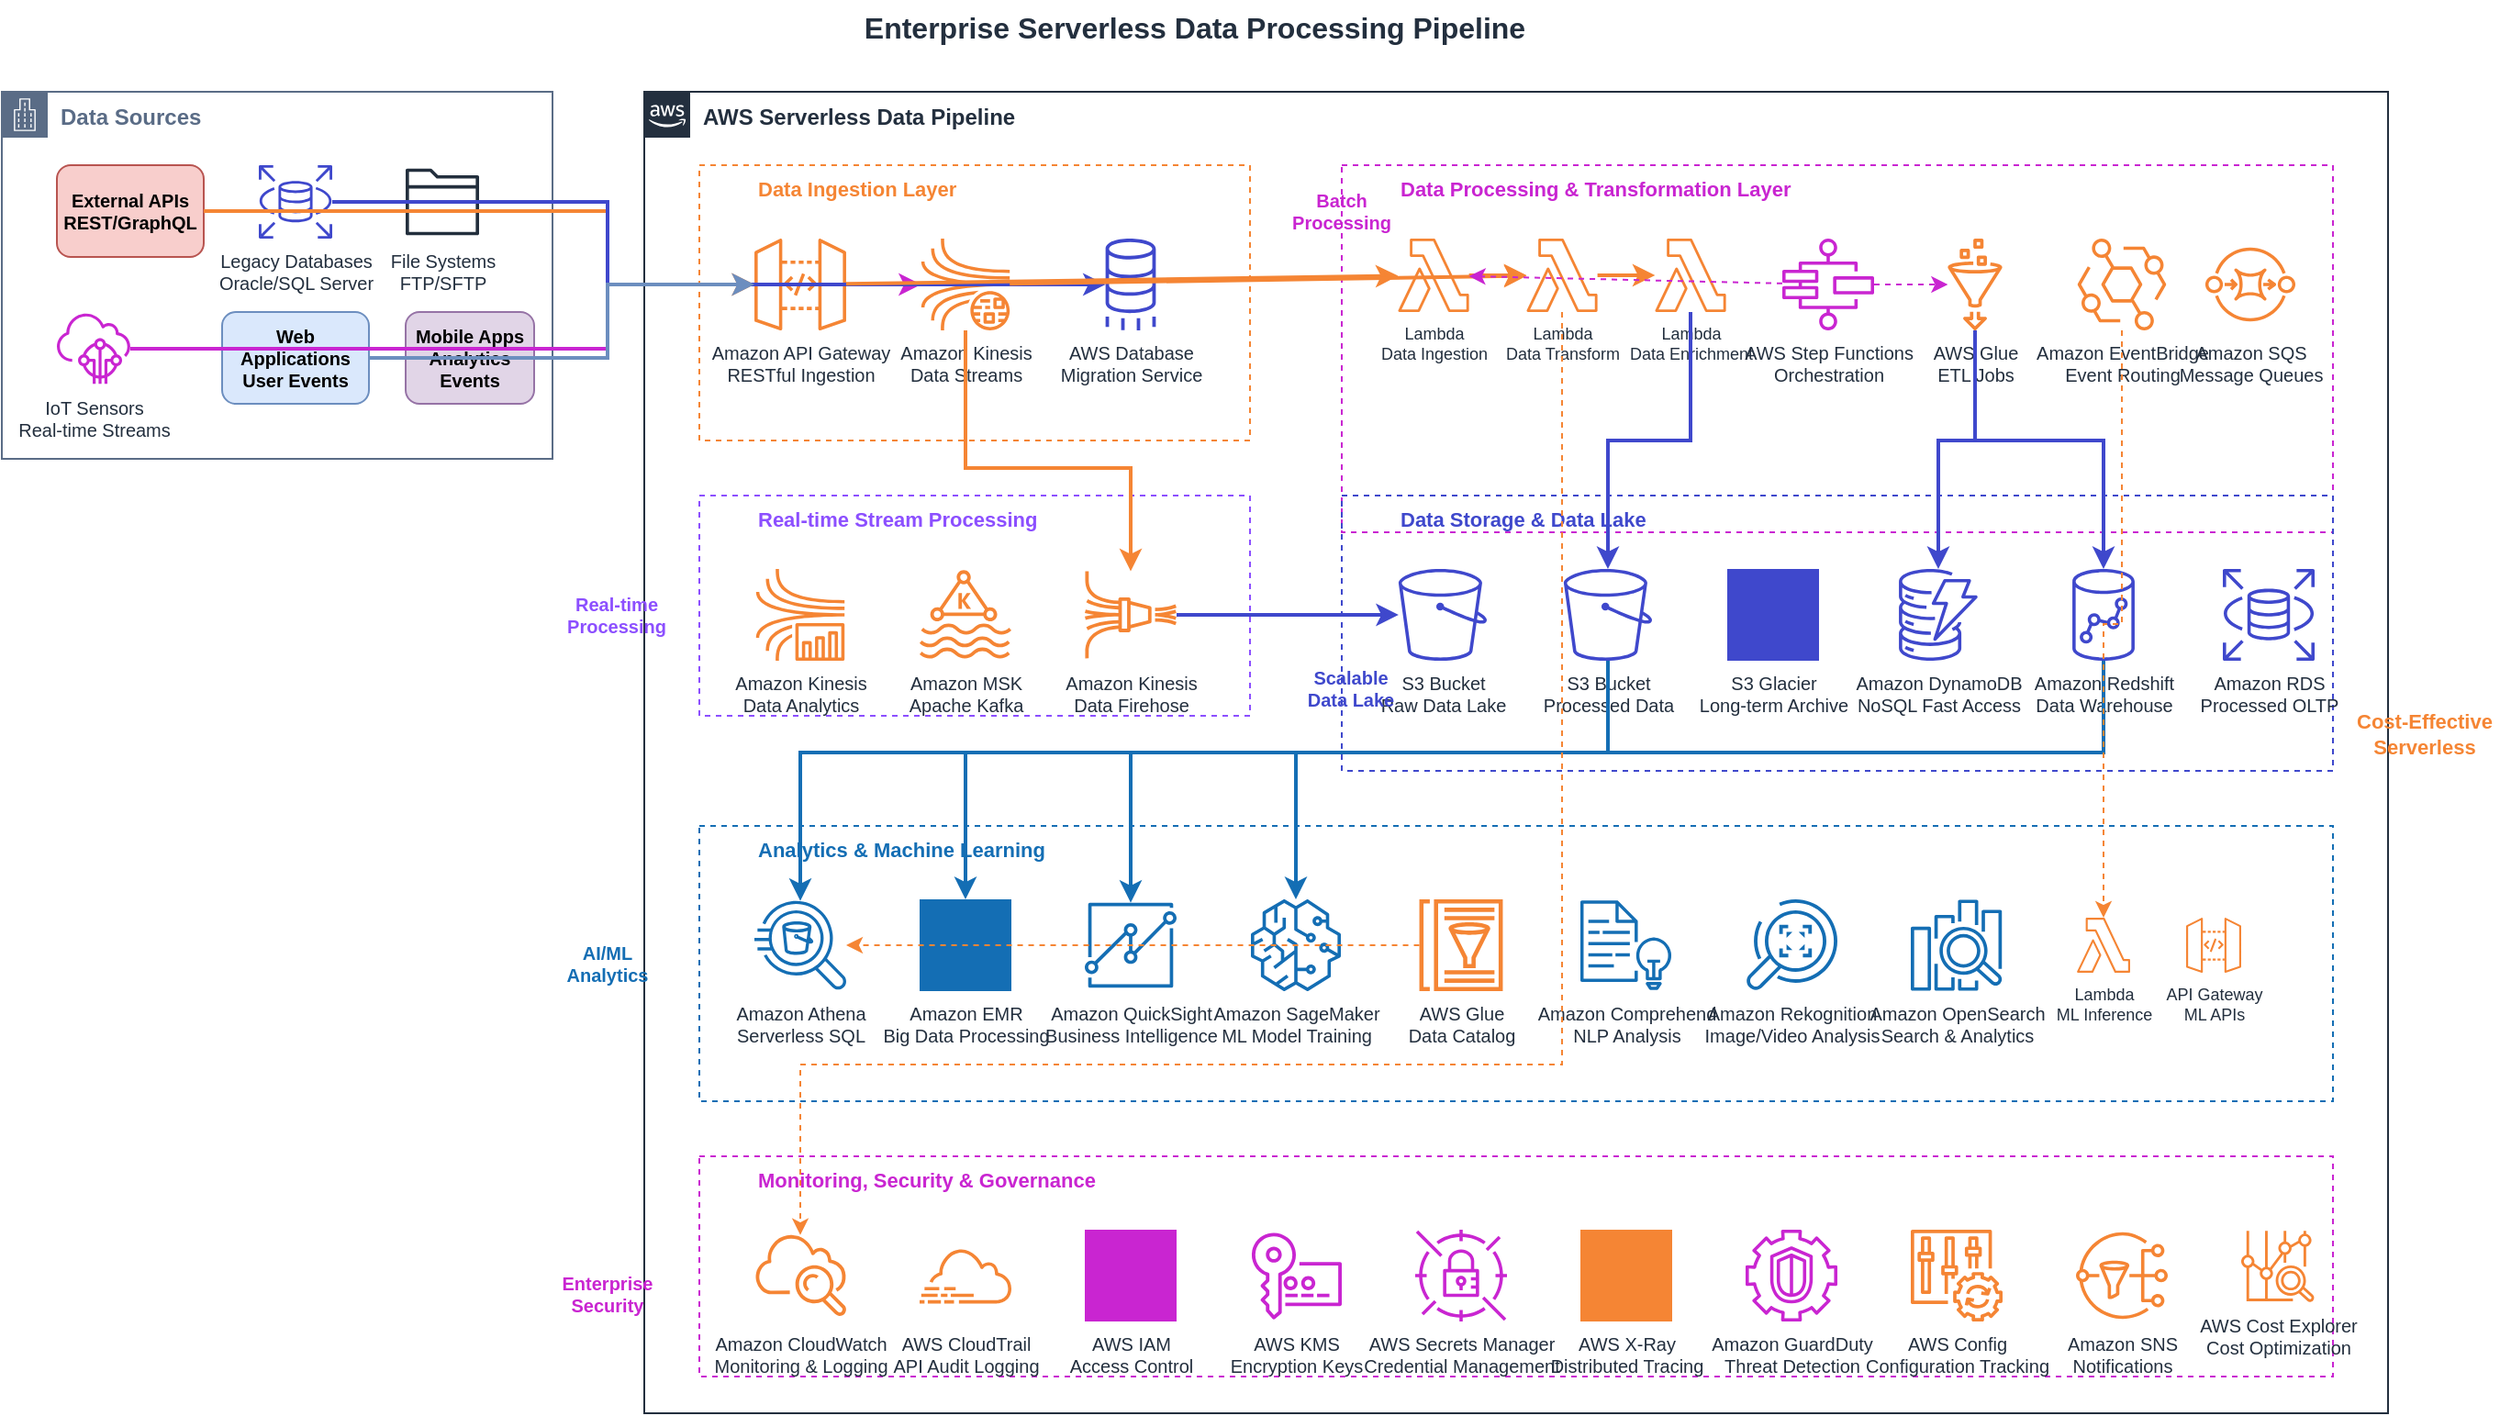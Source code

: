 <mxfile version="24.7.17">
  <diagram name="Serverless Data Pipeline Architecture" id="serverless-pipeline-arch">
    <mxGraphModel dx="1422" dy="794" grid="1" gridSize="10" guides="1" tooltips="1" connect="1" arrows="1" fold="1" page="1" pageScale="1" pageWidth="1400" pageHeight="850" math="0" shadow="0">
      <root>
        <mxCell id="0" />
        <mxCell id="1" parent="0" />
        
        <!-- Title -->
        <mxCell id="title" value="Enterprise Serverless Data Processing Pipeline" style="text;html=1;strokeColor=none;fillColor=none;align=center;verticalAlign=middle;whiteSpace=wrap;rounded=0;fontSize=16;fontStyle=1;fontColor=#232F3E;" vertex="1" parent="1">
          <mxGeometry x="400" y="20" width="600" height="30" as="geometry" />
        </mxCell>
        
        <!-- Data Sources Layer -->
        <mxCell id="data-sources" value="Data Sources" style="sketch=0;outlineConnect=0;gradientColor=none;html=1;whiteSpace=wrap;fontSize=12;fontStyle=1;shape=mxgraph.aws4.group;grIcon=mxgraph.aws4.group_corporate_data_center;strokeColor=#5A6C86;fillColor=none;verticalAlign=top;align=left;spacingLeft=30;fontColor=#5A6C86;dashed=0;" vertex="1" parent="1">
          <mxGeometry x="50" y="70" width="300" height="200" as="geometry" />
        </mxCell>
        
        <!-- External APIs -->
        <mxCell id="external-api" value="External APIs&#xa;REST/GraphQL" style="rounded=1;whiteSpace=wrap;html=1;fillColor=#f8cecc;strokeColor=#b85450;fontSize=10;fontStyle=1;" vertex="1" parent="1">
          <mxGeometry x="80" y="110" width="80" height="50" as="geometry" />
        </mxCell>
        
        <!-- Database Sources -->
        <mxCell id="database-source" value="Legacy Databases&#xa;Oracle/SQL Server" style="sketch=0;outlineConnect=0;fontColor=#232F3E;gradientColor=none;fillColor=#3F48CC;strokeColor=none;dashed=0;verticalLabelPosition=bottom;verticalAlign=top;align=center;html=1;fontSize=10;fontStyle=0;aspect=fixed;pointerEvents=1;shape=mxgraph.aws4.rds;" vertex="1" parent="1">
          <mxGeometry x="190" y="110" width="40" height="40" as="geometry" />
        </mxCell>
        
        <!-- File Sources -->
        <mxCell id="file-source" value="File Systems&#xa;FTP/SFTP" style="sketch=0;outlineConnect=0;fontColor=#232F3E;gradientColor=none;fillColor=#232F3D;strokeColor=none;dashed=0;verticalLabelPosition=bottom;verticalAlign=top;align=center;html=1;fontSize=10;fontStyle=0;aspect=fixed;pointerEvents=1;shape=mxgraph.aws4.folder;" vertex="1" parent="1">
          <mxGeometry x="270" y="110" width="40" height="40" as="geometry" />
        </mxCell>
        
        <!-- IoT Sensors -->
        <mxCell id="iot-sensors" value="IoT Sensors&#xa;Real-time Streams" style="sketch=0;outlineConnect=0;fontColor=#232F3E;gradientColor=none;fillColor=#C925D1;strokeColor=none;dashed=0;verticalLabelPosition=bottom;verticalAlign=top;align=center;html=1;fontSize=10;fontStyle=0;aspect=fixed;pointerEvents=1;shape=mxgraph.aws4.iot_core;" vertex="1" parent="1">
          <mxGeometry x="80" y="190" width="40" height="40" as="geometry" />
        </mxCell>
        
        <!-- Web Apps -->
        <mxCell id="web-apps" value="Web Applications&#xa;User Events" style="rounded=1;whiteSpace=wrap;html=1;fillColor=#dae8fc;strokeColor=#6c8ebf;fontSize=10;fontStyle=1;" vertex="1" parent="1">
          <mxGeometry x="170" y="190" width="80" height="50" as="geometry" />
        </mxCell>
        
        <!-- Mobile Apps -->
        <mxCell id="mobile-apps" value="Mobile Apps&#xa;Analytics Events" style="rounded=1;whiteSpace=wrap;html=1;fillColor=#e1d5e7;strokeColor=#9673a6;fontSize=10;fontStyle=1;" vertex="1" parent="1">
          <mxGeometry x="270" y="190" width="70" height="50" as="geometry" />
        </mxCell>
        
        <!-- AWS Cloud Infrastructure -->
        <mxCell id="aws-cloud" value="AWS Serverless Data Pipeline" style="sketch=0;outlineConnect=0;gradientColor=none;html=1;whiteSpace=wrap;fontSize=12;fontStyle=1;shape=mxgraph.aws4.group;grIcon=mxgraph.aws4.group_aws_cloud_alt;strokeColor=#232F3E;fillColor=none;verticalAlign=top;align=left;spacingLeft=30;fontColor=#232F3E;dashed=0;" vertex="1" parent="1">
          <mxGeometry x="400" y="70" width="950" height="720" as="geometry" />
        </mxCell>
        
        <!-- Ingestion Layer -->
        <mxCell id="ingestion-layer" value="Data Ingestion Layer" style="sketch=0;outlineConnect=0;gradientColor=none;html=1;whiteSpace=wrap;fontSize=11;fontStyle=1;shape=mxgraph.aws4.group;grIcon=mxgraph.aws4.group_auto_scaling;strokeColor=#F58534;fillColor=none;verticalAlign=top;align=left;spacingLeft=30;fontColor=#F58534;dashed=1;" vertex="1" parent="1">
          <mxGeometry x="430" y="110" width="300" height="150" as="geometry" />
        </mxCell>
        
        <!-- API Gateway -->
        <mxCell id="api-gateway" value="Amazon API Gateway&#xa;RESTful Ingestion" style="sketch=0;outlineConnect=0;fontColor=#232F3E;gradientColor=none;fillColor=#F58534;strokeColor=none;dashed=0;verticalLabelPosition=bottom;verticalAlign=top;align=center;html=1;fontSize=10;fontStyle=0;aspect=fixed;pointerEvents=1;shape=mxgraph.aws4.api_gateway;" vertex="1" parent="1">
          <mxGeometry x="460" y="150" width="50" height="50" as="geometry" />
        </mxCell>
        
        <!-- Kinesis Data Streams -->
        <mxCell id="kinesis-streams" value="Amazon Kinesis&#xa;Data Streams" style="sketch=0;outlineConnect=0;fontColor=#232F3E;gradientColor=none;fillColor=#F58534;strokeColor=none;dashed=0;verticalLabelPosition=bottom;verticalAlign=top;align=center;html=1;fontSize=10;fontStyle=0;aspect=fixed;pointerEvents=1;shape=mxgraph.aws4.kinesis_data_streams;" vertex="1" parent="1">
          <mxGeometry x="550" y="150" width="50" height="50" as="geometry" />
        </mxCell>
        
        <!-- DMS -->
        <mxCell id="dms" value="AWS Database&#xa;Migration Service" style="sketch=0;outlineConnect=0;fontColor=#232F3E;gradientColor=none;fillColor=#3F48CC;strokeColor=none;dashed=0;verticalLabelPosition=bottom;verticalAlign=top;align=center;html=1;fontSize=10;fontStyle=0;aspect=fixed;pointerEvents=1;shape=mxgraph.aws4.database_migration_service;" vertex="1" parent="1">
          <mxGeometry x="640" y="150" width="50" height="50" as="geometry" />
        </mxCell>
        
        <!-- Processing Layer -->
        <mxCell id="processing-layer" value="Data Processing &amp; Transformation Layer" style="sketch=0;outlineConnect=0;gradientColor=none;html=1;whiteSpace=wrap;fontSize=11;fontStyle=1;shape=mxgraph.aws4.group;grIcon=mxgraph.aws4.group_auto_scaling;strokeColor=#C925D1;fillColor=none;verticalAlign=top;align=left;spacingLeft=30;fontColor=#C925D1;dashed=1;" vertex="1" parent="1">
          <mxGeometry x="780" y="110" width="540" height="200" as="geometry" />
        </mxCell>
        
        <!-- Lambda Functions -->
        <mxCell id="lambda-ingestion" value="Lambda&#xa;Data Ingestion" style="sketch=0;outlineConnect=0;fontColor=#232F3E;gradientColor=none;fillColor=#F58534;strokeColor=none;dashed=0;verticalLabelPosition=bottom;verticalAlign=top;align=center;html=1;fontSize=9;fontStyle=0;aspect=fixed;pointerEvents=1;shape=mxgraph.aws4.lambda;" vertex="1" parent="1">
          <mxGeometry x="810" y="150" width="40" height="40" as="geometry" />
        </mxCell>
        
        <mxCell id="lambda-transform" value="Lambda&#xa;Data Transform" style="sketch=0;outlineConnect=0;fontColor=#232F3E;gradientColor=none;fillColor=#F58534;strokeColor=none;dashed=0;verticalLabelPosition=bottom;verticalAlign=top;align=center;html=1;fontSize=9;fontStyle=0;aspect=fixed;pointerEvents=1;shape=mxgraph.aws4.lambda;" vertex="1" parent="1">
          <mxGeometry x="880" y="150" width="40" height="40" as="geometry" />
        </mxCell>
        
        <mxCell id="lambda-enrichment" value="Lambda&#xa;Data Enrichment" style="sketch=0;outlineConnect=0;fontColor=#232F3E;gradientColor=none;fillColor=#F58534;strokeColor=none;dashed=0;verticalLabelPosition=bottom;verticalAlign=top;align=center;html=1;fontSize=9;fontStyle=0;aspect=fixed;pointerEvents=1;shape=mxgraph.aws4.lambda;" vertex="1" parent="1">
          <mxGeometry x="950" y="150" width="40" height="40" as="geometry" />
        </mxCell>
        
        <!-- Step Functions -->
        <mxCell id="step-functions" value="AWS Step Functions&#xa;Orchestration" style="sketch=0;outlineConnect=0;fontColor=#232F3E;gradientColor=none;fillColor=#C925D1;strokeColor=none;dashed=0;verticalLabelPosition=bottom;verticalAlign=top;align=center;html=1;fontSize=10;fontStyle=0;aspect=fixed;pointerEvents=1;shape=mxgraph.aws4.step_functions;" vertex="1" parent="1">
          <mxGeometry x="1020" y="150" width="50" height="50" as="geometry" />
        </mxCell>
        
        <!-- Glue -->
        <mxCell id="glue-etl" value="AWS Glue&#xa;ETL Jobs" style="sketch=0;outlineConnect=0;fontColor=#232F3E;gradientColor=none;fillColor=#F58534;strokeColor=none;dashed=0;verticalLabelPosition=bottom;verticalAlign=top;align=center;html=1;fontSize=10;fontStyle=0;aspect=fixed;pointerEvents=1;shape=mxgraph.aws4.glue;" vertex="1" parent="1">
          <mxGeometry x="1100" y="150" width="50" height="50" as="geometry" />
        </mxCell>
        
        <!-- EventBridge -->
        <mxCell id="eventbridge" value="Amazon EventBridge&#xa;Event Routing" style="sketch=0;outlineConnect=0;fontColor=#232F3E;gradientColor=none;fillColor=#F58534;strokeColor=none;dashed=0;verticalLabelPosition=bottom;verticalAlign=top;align=center;html=1;fontSize=10;fontStyle=0;aspect=fixed;pointerEvents=1;shape=mxgraph.aws4.eventbridge;" vertex="1" parent="1">
          <mxGeometry x="1180" y="150" width="50" height="50" as="geometry" />
        </mxCell>
        
        <!-- SQS -->
        <mxCell id="sqs-queue" value="Amazon SQS&#xa;Message Queues" style="sketch=0;outlineConnect=0;fontColor=#232F3E;gradientColor=none;fillColor=#F58534;strokeColor=none;dashed=0;verticalLabelPosition=bottom;verticalAlign=top;align=center;html=1;fontSize=10;fontStyle=0;aspect=fixed;pointerEvents=1;shape=mxgraph.aws4.sqs;" vertex="1" parent="1">
          <mxGeometry x="1250" y="150" width="50" height="50" as="geometry" />
        </mxCell>
        
        <!-- Real-time Processing -->
        <mxCell id="realtime-processing" value="Real-time Stream Processing" style="sketch=0;outlineConnect=0;gradientColor=none;html=1;whiteSpace=wrap;fontSize=11;fontStyle=1;shape=mxgraph.aws4.group;grIcon=mxgraph.aws4.group_auto_scaling;strokeColor=#8C4FFF;fillColor=none;verticalAlign=top;align=left;spacingLeft=30;fontColor=#8C4FFF;dashed=1;" vertex="1" parent="1">
          <mxGeometry x="430" y="290" width="300" height="120" as="geometry" />
        </mxCell>
        
        <!-- Kinesis Analytics -->
        <mxCell id="kinesis-analytics" value="Amazon Kinesis&#xa;Data Analytics" style="sketch=0;outlineConnect=0;fontColor=#232F3E;gradientColor=none;fillColor=#F58534;strokeColor=none;dashed=0;verticalLabelPosition=bottom;verticalAlign=top;align=center;html=1;fontSize=10;fontStyle=0;aspect=fixed;pointerEvents=1;shape=mxgraph.aws4.kinesis_data_analytics;" vertex="1" parent="1">
          <mxGeometry x="460" y="330" width="50" height="50" as="geometry" />
        </mxCell>
        
        <!-- MSK -->
        <mxCell id="msk" value="Amazon MSK&#xa;Apache Kafka" style="sketch=0;outlineConnect=0;fontColor=#232F3E;gradientColor=none;fillColor=#F58534;strokeColor=none;dashed=0;verticalLabelPosition=bottom;verticalAlign=top;align=center;html=1;fontSize=10;fontStyle=0;aspect=fixed;pointerEvents=1;shape=mxgraph.aws4.managed_streaming_for_kafka;" vertex="1" parent="1">
          <mxGeometry x="550" y="330" width="50" height="50" as="geometry" />
        </mxCell>
        
        <!-- Kinesis Firehose -->
        <mxCell id="kinesis-firehose" value="Amazon Kinesis&#xa;Data Firehose" style="sketch=0;outlineConnect=0;fontColor=#232F3E;gradientColor=none;fillColor=#F58534;strokeColor=none;dashed=0;verticalLabelPosition=bottom;verticalAlign=top;align=center;html=1;fontSize=10;fontStyle=0;aspect=fixed;pointerEvents=1;shape=mxgraph.aws4.kinesis_data_firehose;" vertex="1" parent="1">
          <mxGeometry x="640" y="330" width="50" height="50" as="geometry" />
        </mxCell>
        
        <!-- Storage Layer -->
        <mxCell id="storage-layer" value="Data Storage &amp; Data Lake" style="sketch=0;outlineConnect=0;gradientColor=none;html=1;whiteSpace=wrap;fontSize=11;fontStyle=1;shape=mxgraph.aws4.group;grIcon=mxgraph.aws4.group_auto_scaling;strokeColor=#3F48CC;fillColor=none;verticalAlign=top;align=left;spacingLeft=30;fontColor=#3F48CC;dashed=1;" vertex="1" parent="1">
          <mxGeometry x="780" y="290" width="540" height="150" as="geometry" />
        </mxCell>
        
        <!-- S3 Raw -->
        <mxCell id="s3-raw" value="S3 Bucket&#xa;Raw Data Lake" style="sketch=0;outlineConnect=0;fontColor=#232F3E;gradientColor=none;fillColor=#3F48CC;strokeColor=none;dashed=0;verticalLabelPosition=bottom;verticalAlign=top;align=center;html=1;fontSize=10;fontStyle=0;aspect=fixed;pointerEvents=1;shape=mxgraph.aws4.s3;" vertex="1" parent="1">
          <mxGeometry x="810" y="330" width="50" height="50" as="geometry" />
        </mxCell>
        
        <!-- S3 Processed -->
        <mxCell id="s3-processed" value="S3 Bucket&#xa;Processed Data" style="sketch=0;outlineConnect=0;fontColor=#232F3E;gradientColor=none;fillColor=#3F48CC;strokeColor=none;dashed=0;verticalLabelPosition=bottom;verticalAlign=top;align=center;html=1;fontSize=10;fontStyle=0;aspect=fixed;pointerEvents=1;shape=mxgraph.aws4.s3;" vertex="1" parent="1">
          <mxGeometry x="900" y="330" width="50" height="50" as="geometry" />
        </mxCell>
        
        <!-- S3 Archive -->
        <mxCell id="s3-archive" value="S3 Glacier&#xa;Long-term Archive" style="sketch=0;outlineConnect=0;fontColor=#232F3E;gradientColor=none;fillColor=#3F48CC;strokeColor=none;dashed=0;verticalLabelPosition=bottom;verticalAlign=top;align=center;html=1;fontSize=10;fontStyle=0;aspect=fixed;pointerEvents=1;shape=mxgraph.aws4.s3_glacier;" vertex="1" parent="1">
          <mxGeometry x="990" y="330" width="50" height="50" as="geometry" />
        </mxCell>
        
        <!-- DynamoDB -->
        <mxCell id="dynamodb" value="Amazon DynamoDB&#xa;NoSQL Fast Access" style="sketch=0;outlineConnect=0;fontColor=#232F3E;gradientColor=none;fillColor=#3F48CC;strokeColor=none;dashed=0;verticalLabelPosition=bottom;verticalAlign=top;align=center;html=1;fontSize=10;fontStyle=0;aspect=fixed;pointerEvents=1;shape=mxgraph.aws4.dynamodb;" vertex="1" parent="1">
          <mxGeometry x="1080" y="330" width="50" height="50" as="geometry" />
        </mxCell>
        
        <!-- Redshift -->
        <mxCell id="redshift" value="Amazon Redshift&#xa;Data Warehouse" style="sketch=0;outlineConnect=0;fontColor=#232F3E;gradientColor=none;fillColor=#3F48CC;strokeColor=none;dashed=0;verticalLabelPosition=bottom;verticalAlign=top;align=center;html=1;fontSize=10;fontStyle=0;aspect=fixed;pointerEvents=1;shape=mxgraph.aws4.redshift;" vertex="1" parent="1">
          <mxGeometry x="1170" y="330" width="50" height="50" as="geometry" />
        </mxCell>
        
        <!-- RDS -->
        <mxCell id="rds-processed" value="Amazon RDS&#xa;Processed OLTP" style="sketch=0;outlineConnect=0;fontColor=#232F3E;gradientColor=none;fillColor=#3F48CC;strokeColor=none;dashed=0;verticalLabelPosition=bottom;verticalAlign=top;align=center;html=1;fontSize=10;fontStyle=0;aspect=fixed;pointerEvents=1;shape=mxgraph.aws4.rds;" vertex="1" parent="1">
          <mxGeometry x="1260" y="330" width="50" height="50" as="geometry" />
        </mxCell>
        
        <!-- Analytics &amp; ML Layer -->
        <mxCell id="analytics-layer" value="Analytics &amp; Machine Learning" style="sketch=0;outlineConnect=0;gradientColor=none;html=1;whiteSpace=wrap;fontSize=11;fontStyle=1;shape=mxgraph.aws4.group;grIcon=mxgraph.aws4.group_auto_scaling;strokeColor=#146EB4;fillColor=none;verticalAlign=top;align=left;spacingLeft=30;fontColor=#146EB4;dashed=1;" vertex="1" parent="1">
          <mxGeometry x="430" y="470" width="890" height="150" as="geometry" />
        </mxCell>
        
        <!-- Athena -->
        <mxCell id="athena" value="Amazon Athena&#xa;Serverless SQL" style="sketch=0;outlineConnect=0;fontColor=#232F3E;gradientColor=none;fillColor=#146EB4;strokeColor=none;dashed=0;verticalLabelPosition=bottom;verticalAlign=top;align=center;html=1;fontSize=10;fontStyle=0;aspect=fixed;pointerEvents=1;shape=mxgraph.aws4.athena;" vertex="1" parent="1">
          <mxGeometry x="460" y="510" width="50" height="50" as="geometry" />
        </mxCell>
        
        <!-- EMR -->
        <mxCell id="emr" value="Amazon EMR&#xa;Big Data Processing" style="sketch=0;outlineConnect=0;fontColor=#232F3E;gradientColor=none;fillColor=#146EB4;strokeColor=none;dashed=0;verticalLabelPosition=bottom;verticalAlign=top;align=center;html=1;fontSize=10;fontStyle=0;aspect=fixed;pointerEvents=1;shape=mxgraph.aws4.emr_cluster;" vertex="1" parent="1">
          <mxGeometry x="550" y="510" width="50" height="50" as="geometry" />
        </mxCell>
        
        <!-- QuickSight -->
        <mxCell id="quicksight" value="Amazon QuickSight&#xa;Business Intelligence" style="sketch=0;outlineConnect=0;fontColor=#232F3E;gradientColor=none;fillColor=#146EB4;strokeColor=none;dashed=0;verticalLabelPosition=bottom;verticalAlign=top;align=center;html=1;fontSize=10;fontStyle=0;aspect=fixed;pointerEvents=1;shape=mxgraph.aws4.quicksight;" vertex="1" parent="1">
          <mxGeometry x="640" y="510" width="50" height="50" as="geometry" />
        </mxCell>
        
        <!-- SageMaker -->
        <mxCell id="sagemaker" value="Amazon SageMaker&#xa;ML Model Training" style="sketch=0;outlineConnect=0;fontColor=#232F3E;gradientColor=none;fillColor=#146EB4;strokeColor=none;dashed=0;verticalLabelPosition=bottom;verticalAlign=top;align=center;html=1;fontSize=10;fontStyle=0;aspect=fixed;pointerEvents=1;shape=mxgraph.aws4.sagemaker;" vertex="1" parent="1">
          <mxGeometry x="730" y="510" width="50" height="50" as="geometry" />
        </mxCell>
        
        <!-- Glue Data Catalog -->
        <mxCell id="glue-catalog" value="AWS Glue&#xa;Data Catalog" style="sketch=0;outlineConnect=0;fontColor=#232F3E;gradientColor=none;fillColor=#F58534;strokeColor=none;dashed=0;verticalLabelPosition=bottom;verticalAlign=top;align=center;html=1;fontSize=10;fontStyle=0;aspect=fixed;pointerEvents=1;shape=mxgraph.aws4.glue_data_catalog;" vertex="1" parent="1">
          <mxGeometry x="820" y="510" width="50" height="50" as="geometry" />
        </mxCell>
        
        <!-- Comprehend -->
        <mxCell id="comprehend" value="Amazon Comprehend&#xa;NLP Analysis" style="sketch=0;outlineConnect=0;fontColor=#232F3E;gradientColor=none;fillColor=#146EB4;strokeColor=none;dashed=0;verticalLabelPosition=bottom;verticalAlign=top;align=center;html=1;fontSize=10;fontStyle=0;aspect=fixed;pointerEvents=1;shape=mxgraph.aws4.comprehend;" vertex="1" parent="1">
          <mxGeometry x="910" y="510" width="50" height="50" as="geometry" />
        </mxCell>
        
        <!-- Rekognition -->
        <mxCell id="rekognition" value="Amazon Rekognition&#xa;Image/Video Analysis" style="sketch=0;outlineConnect=0;fontColor=#232F3E;gradientColor=none;fillColor=#146EB4;strokeColor=none;dashed=0;verticalLabelPosition=bottom;verticalAlign=top;align=center;html=1;fontSize=10;fontStyle=0;aspect=fixed;pointerEvents=1;shape=mxgraph.aws4.rekognition;" vertex="1" parent="1">
          <mxGeometry x="1000" y="510" width="50" height="50" as="geometry" />
        </mxCell>
        
        <!-- Elasticsearch -->
        <mxCell id="elasticsearch" value="Amazon OpenSearch&#xa;Search &amp; Analytics" style="sketch=0;outlineConnect=0;fontColor=#232F3E;gradientColor=none;fillColor=#146EB4;strokeColor=none;dashed=0;verticalLabelPosition=bottom;verticalAlign=top;align=center;html=1;fontSize=10;fontStyle=0;aspect=fixed;pointerEvents=1;shape=mxgraph.aws4.elasticsearch_service;" vertex="1" parent="1">
          <mxGeometry x="1090" y="510" width="50" height="50" as="geometry" />
        </mxCell>
        
        <!-- Lambda ML -->
        <mxCell id="lambda-ml" value="Lambda&#xa;ML Inference" style="sketch=0;outlineConnect=0;fontColor=#232F3E;gradientColor=none;fillColor=#F58534;strokeColor=none;dashed=0;verticalLabelPosition=bottom;verticalAlign=top;align=center;html=1;fontSize=9;fontStyle=0;aspect=fixed;pointerEvents=1;shape=mxgraph.aws4.lambda;" vertex="1" parent="1">
          <mxGeometry x="1180" y="520" width="30" height="30" as="geometry" />
        </mxCell>
        
        <!-- API for ML -->
        <mxCell id="api-ml" value="API Gateway&#xa;ML APIs" style="sketch=0;outlineConnect=0;fontColor=#232F3E;gradientColor=none;fillColor=#F58534;strokeColor=none;dashed=0;verticalLabelPosition=bottom;verticalAlign=top;align=center;html=1;fontSize=9;fontStyle=0;aspect=fixed;pointerEvents=1;shape=mxgraph.aws4.api_gateway;" vertex="1" parent="1">
          <mxGeometry x="1240" y="520" width="30" height="30" as="geometry" />
        </mxCell>
        
        <!-- Monitoring &amp; Security -->
        <mxCell id="monitoring-security" value="Monitoring, Security &amp; Governance" style="sketch=0;outlineConnect=0;gradientColor=none;html=1;whiteSpace=wrap;fontSize=11;fontStyle=1;shape=mxgraph.aws4.group;grIcon=mxgraph.aws4.group_auto_scaling;strokeColor=#C925D1;fillColor=none;verticalAlign=top;align=left;spacingLeft=30;fontColor=#C925D1;dashed=1;" vertex="1" parent="1">
          <mxGeometry x="430" y="650" width="890" height="120" as="geometry" />
        </mxCell>
        
        <!-- CloudWatch -->
        <mxCell id="cloudwatch" value="Amazon CloudWatch&#xa;Monitoring &amp; Logging" style="sketch=0;outlineConnect=0;fontColor=#232F3E;gradientColor=none;fillColor=#F58534;strokeColor=none;dashed=0;verticalLabelPosition=bottom;verticalAlign=top;align=center;html=1;fontSize=10;fontStyle=0;aspect=fixed;pointerEvents=1;shape=mxgraph.aws4.cloudwatch;" vertex="1" parent="1">
          <mxGeometry x="460" y="690" width="50" height="50" as="geometry" />
        </mxCell>
        
        <!-- CloudTrail -->
        <mxCell id="cloudtrail" value="AWS CloudTrail&#xa;API Audit Logging" style="sketch=0;outlineConnect=0;fontColor=#232F3E;gradientColor=none;fillColor=#F58534;strokeColor=none;dashed=0;verticalLabelPosition=bottom;verticalAlign=top;align=center;html=1;fontSize=10;fontStyle=0;aspect=fixed;pointerEvents=1;shape=mxgraph.aws4.cloudtrail;" vertex="1" parent="1">
          <mxGeometry x="550" y="690" width="50" height="50" as="geometry" />
        </mxCell>
        
        <!-- IAM -->
        <mxCell id="iam" value="AWS IAM&#xa;Access Control" style="sketch=0;outlineConnect=0;fontColor=#232F3E;gradientColor=none;fillColor=#C925D1;strokeColor=none;dashed=0;verticalLabelPosition=bottom;verticalAlign=top;align=center;html=1;fontSize=10;fontStyle=0;aspect=fixed;pointerEvents=1;shape=mxgraph.aws4.iam;" vertex="1" parent="1">
          <mxGeometry x="640" y="690" width="50" height="50" as="geometry" />
        </mxCell>
        
        <!-- KMS -->
        <mxCell id="kms" value="AWS KMS&#xa;Encryption Keys" style="sketch=0;outlineConnect=0;fontColor=#232F3E;gradientColor=none;fillColor=#C925D1;strokeColor=none;dashed=0;verticalLabelPosition=bottom;verticalAlign=top;align=center;html=1;fontSize=10;fontStyle=0;aspect=fixed;pointerEvents=1;shape=mxgraph.aws4.key_management_service;" vertex="1" parent="1">
          <mxGeometry x="730" y="690" width="50" height="50" as="geometry" />
        </mxCell>
        
        <!-- Secrets Manager -->
        <mxCell id="secrets-manager" value="AWS Secrets Manager&#xa;Credential Management" style="sketch=0;outlineConnect=0;fontColor=#232F3E;gradientColor=none;fillColor=#C925D1;strokeColor=none;dashed=0;verticalLabelPosition=bottom;verticalAlign=top;align=center;html=1;fontSize=10;fontStyle=0;aspect=fixed;pointerEvents=1;shape=mxgraph.aws4.secrets_manager;" vertex="1" parent="1">
          <mxGeometry x="820" y="690" width="50" height="50" as="geometry" />
        </mxCell>
        
        <!-- X-Ray -->
        <mxCell id="xray" value="AWS X-Ray&#xa;Distributed Tracing" style="sketch=0;outlineConnect=0;fontColor=#232F3E;gradientColor=none;fillColor=#F58534;strokeColor=none;dashed=0;verticalLabelPosition=bottom;verticalAlign=top;align=center;html=1;fontSize=10;fontStyle=0;aspect=fixed;pointerEvents=1;shape=mxgraph.aws4.x_ray;" vertex="1" parent="1">
          <mxGeometry x="910" y="690" width="50" height="50" as="geometry" />
        </mxCell>
        
        <!-- GuardDuty -->
        <mxCell id="guardduty" value="Amazon GuardDuty&#xa;Threat Detection" style="sketch=0;outlineConnect=0;fontColor=#232F3E;gradientColor=none;fillColor=#C925D1;strokeColor=none;dashed=0;verticalLabelPosition=bottom;verticalAlign=top;align=center;html=1;fontSize=10;fontStyle=0;aspect=fixed;pointerEvents=1;shape=mxgraph.aws4.guardduty;" vertex="1" parent="1">
          <mxGeometry x="1000" y="690" width="50" height="50" as="geometry" />
        </mxCell>
        
        <!-- Config -->
        <mxCell id="config" value="AWS Config&#xa;Configuration Tracking" style="sketch=0;outlineConnect=0;fontColor=#232F3E;gradientColor=none;fillColor=#F58534;strokeColor=none;dashed=0;verticalLabelPosition=bottom;verticalAlign=top;align=center;html=1;fontSize=10;fontStyle=0;aspect=fixed;pointerEvents=1;shape=mxgraph.aws4.config;" vertex="1" parent="1">
          <mxGeometry x="1090" y="690" width="50" height="50" as="geometry" />
        </mxCell>
        
        <!-- SNS -->
        <mxCell id="sns" value="Amazon SNS&#xa;Notifications" style="sketch=0;outlineConnect=0;fontColor=#232F3E;gradientColor=none;fillColor=#F58534;strokeColor=none;dashed=0;verticalLabelPosition=bottom;verticalAlign=top;align=center;html=1;fontSize=10;fontStyle=0;aspect=fixed;pointerEvents=1;shape=mxgraph.aws4.sns;" vertex="1" parent="1">
          <mxGeometry x="1180" y="690" width="50" height="50" as="geometry" />
        </mxCell>
        
        <!-- Cost Explorer -->
        <mxCell id="cost-explorer" value="AWS Cost Explorer&#xa;Cost Optimization" style="sketch=0;outlineConnect=0;fontColor=#232F3E;gradientColor=none;fillColor=#F58534;strokeColor=none;dashed=0;verticalLabelPosition=bottom;verticalAlign=top;align=center;html=1;fontSize=10;fontStyle=0;aspect=fixed;pointerEvents=1;shape=mxgraph.aws4.cost_explorer;" vertex="1" parent="1">
          <mxGeometry x="1270" y="690" width="40" height="40" as="geometry" />
        </mxCell>
        
        <!-- Connection Arrows -->
        <!-- External API to API Gateway -->
        <mxCell id="conn-api-gateway" style="endArrow=classic;html=1;rounded=0;strokeColor=#F58534;strokeWidth=2;" edge="1" parent="1" source="external-api" target="api-gateway">
          <mxGeometry width="50" height="50" relative="1" as="geometry">
            <mxPoint x="170" y="135" as="sourcePoint" />
            <mxPoint x="450" y="175" as="targetPoint" />
            <Array as="points">
              <mxPoint x="380" y="135" />
              <mxPoint x="380" y="175" />
            </Array>
          </mxGeometry>
        </mxCell>
        
        <!-- IoT to Kinesis -->
        <mxCell id="conn-iot-kinesis" style="endArrow=classic;html=1;rounded=0;strokeColor=#C925D1;strokeWidth=2;" edge="1" parent="1" source="iot-sensors" target="kinesis-streams">
          <mxGeometry width="50" height="50" relative="1" as="geometry">
            <mxPoint x="130" y="210" as="sourcePoint" />
            <mxPoint x="540" y="175" as="targetPoint" />
            <Array as="points">
              <mxPoint x="380" y="210" />
              <mxPoint x="380" y="175" />
            </Array>
          </mxGeometry>
        </mxCell>
        
        <!-- Database to DMS -->
        <mxCell id="conn-db-dms" style="endArrow=classic;html=1;rounded=0;strokeColor=#3F48CC;strokeWidth=2;" edge="1" parent="1" source="database-source" target="dms">
          <mxGeometry width="50" height="50" relative="1" as="geometry">
            <mxPoint x="240" y="130" as="sourcePoint" />
            <mxPoint x="630" y="175" as="targetPoint" />
            <Array as="points">
              <mxPoint x="380" y="130" />
              <mxPoint x="380" y="175" />
            </Array>
          </mxGeometry>
        </mxCell>
        
        <!-- Web/Mobile to API Gateway -->
        <mxCell id="conn-web-api" style="endArrow=classic;html=1;rounded=0;strokeColor=#6c8ebf;strokeWidth=2;" edge="1" parent="1" source="web-apps" target="api-gateway">
          <mxGeometry width="50" height="50" relative="1" as="geometry">
            <mxPoint x="260" y="215" as="sourcePoint" />
            <mxPoint x="450" y="175" as="targetPoint" />
            <Array as="points">
              <mxPoint x="380" y="215" />
              <mxPoint x="380" y="175" />
            </Array>
          </mxGeometry>
        </mxCell>
        
        <!-- API Gateway to Lambda -->
        <mxCell id="conn-api-lambda" style="endArrow=classic;html=1;rounded=0;strokeColor=#F58534;strokeWidth=2;" edge="1" parent="1" source="api-gateway" target="lambda-ingestion">
          <mxGeometry width="50" height="50" relative="1" as="geometry">
            <mxPoint x="520" y="175" as="sourcePoint" />
            <mxPoint x="800" y="170" as="targetPoint" />
          </mxGeometry>
        </mxCell>
        
        <!-- Kinesis to Lambda -->
        <mxCell id="conn-kinesis-lambda" style="endArrow=classic;html=1;rounded=0;strokeColor=#F58534;strokeWidth=2;" edge="1" parent="1" source="kinesis-streams" target="lambda-transform">
          <mxGeometry width="50" height="50" relative="1" as="geometry">
            <mxPoint x="610" y="175" as="sourcePoint" />
            <mxPoint x="870" y="170" as="targetPoint" />
          </mxGeometry>
        </mxCell>
        
        <!-- Lambda chain -->
        <mxCell id="conn-lambda-chain1" style="endArrow=classic;html=1;rounded=0;strokeColor=#F58534;strokeWidth=2;" edge="1" parent="1" source="lambda-ingestion" target="lambda-transform">
          <mxGeometry width="50" height="50" relative="1" as="geometry">
            <mxPoint x="860" y="170" as="sourcePoint" />
            <mxPoint x="870" y="170" as="targetPoint" />
          </mxGeometry>
        </mxCell>
        
        <mxCell id="conn-lambda-chain2" style="endArrow=classic;html=1;rounded=0;strokeColor=#F58534;strokeWidth=2;" edge="1" parent="1" source="lambda-transform" target="lambda-enrichment">
          <mxGeometry width="50" height="50" relative="1" as="geometry">
            <mxPoint x="930" y="170" as="sourcePoint" />
            <mxPoint x="940" y="170" as="targetPoint" />
          </mxGeometry>
        </mxCell>
        
        <!-- Step Functions orchestration -->
        <mxCell id="conn-step-lambda1" style="endArrow=classic;html=1;rounded=0;strokeColor=#C925D1;strokeWidth=1;dashed=1;" edge="1" parent="1" source="step-functions" target="lambda-ingestion">
          <mxGeometry width="50" height="50" relative="1" as="geometry">
            <mxPoint x="1020" y="165" as="sourcePoint" />
            <mxPoint x="860" y="165" as="targetPoint" />
          </mxGeometry>
        </mxCell>
        
        <mxCell id="conn-step-glue" style="endArrow=classic;html=1;rounded=0;strokeColor=#C925D1;strokeWidth=1;dashed=1;" edge="1" parent="1" source="step-functions" target="glue-etl">
          <mxGeometry width="50" height="50" relative="1" as="geometry">
            <mxPoint x="1070" y="175" as="sourcePoint" />
            <mxPoint x="1090" y="175" as="targetPoint" />
          </mxGeometry>
        </mxCell>
        
        <!-- Kinesis to Firehose to S3 -->
        <mxCell id="conn-kinesis-firehose" style="endArrow=classic;html=1;rounded=0;strokeColor=#F58534;strokeWidth=2;" edge="1" parent="1" source="kinesis-streams" target="kinesis-firehose">
          <mxGeometry width="50" height="50" relative="1" as="geometry">
            <mxPoint x="575" y="210" as="sourcePoint" />
            <mxPoint x="665" y="320" as="targetPoint" />
            <Array as="points">
              <mxPoint x="575" y="275" />
              <mxPoint x="665" y="275" />
            </Array>
          </mxGeometry>
        </mxCell>
        
        <mxCell id="conn-firehose-s3" style="endArrow=classic;html=1;rounded=0;strokeColor=#3F48CC;strokeWidth=2;" edge="1" parent="1" source="kinesis-firehose" target="s3-raw">
          <mxGeometry width="50" height="50" relative="1" as="geometry">
            <mxPoint x="700" y="355" as="sourcePoint" />
            <mxPoint x="800" y="355" as="targetPoint" />
          </mxGeometry>
        </mxCell>
        
        <!-- Lambda to S3 -->
        <mxCell id="conn-lambda-s3" style="endArrow=classic;html=1;rounded=0;strokeColor=#3F48CC;strokeWidth=2;" edge="1" parent="1" source="lambda-enrichment" target="s3-processed">
          <mxGeometry width="50" height="50" relative="1" as="geometry">
            <mxPoint x="970" y="200" as="sourcePoint" />
            <mxPoint x="925" y="320" as="targetPoint" />
            <Array as="points">
              <mxPoint x="970" y="260" />
              <mxPoint x="925" y="260" />
            </Array>
          </mxGeometry>
        </mxCell>
        
        <!-- Glue to various storage -->
        <mxCell id="conn-glue-dynamodb" style="endArrow=classic;html=1;rounded=0;strokeColor=#3F48CC;strokeWidth=2;" edge="1" parent="1" source="glue-etl" target="dynamodb">
          <mxGeometry width="50" height="50" relative="1" as="geometry">
            <mxPoint x="1125" y="210" as="sourcePoint" />
            <mxPoint x="1105" y="320" as="targetPoint" />
            <Array as="points">
              <mxPoint x="1125" y="260" />
              <mxPoint x="1105" y="260" />
            </Array>
          </mxGeometry>
        </mxCell>
        
        <mxCell id="conn-glue-redshift" style="endArrow=classic;html=1;rounded=0;strokeColor=#3F48CC;strokeWidth=2;" edge="1" parent="1" source="glue-etl" target="redshift">
          <mxGeometry width="50" height="50" relative="1" as="geometry">
            <mxPoint x="1125" y="210" as="sourcePoint" />
            <mxPoint x="1195" y="320" as="targetPoint" />
            <Array as="points">
              <mxPoint x="1125" y="260" />
              <mxPoint x="1195" y="260" />
            </Array>
          </mxGeometry>
        </mxCell>
        
        <!-- S3 to Analytics -->
        <mxCell id="conn-s3-athena" style="endArrow=classic;html=1;rounded=0;strokeColor=#146EB4;strokeWidth=2;" edge="1" parent="1" source="s3-processed" target="athena">
          <mxGeometry width="50" height="50" relative="1" as="geometry">
            <mxPoint x="925" y="390" as="sourcePoint" />
            <mxPoint x="485" y="500" as="targetPoint" />
            <Array as="points">
              <mxPoint x="925" y="430" />
              <mxPoint x="485" y="430" />
            </Array>
          </mxGeometry>
        </mxCell>
        
        <mxCell id="conn-s3-emr" style="endArrow=classic;html=1;rounded=0;strokeColor=#146EB4;strokeWidth=2;" edge="1" parent="1" source="s3-processed" target="emr">
          <mxGeometry width="50" height="50" relative="1" as="geometry">
            <mxPoint x="925" y="390" as="sourcePoint" />
            <mxPoint x="575" y="500" as="targetPoint" />
            <Array as="points">
              <mxPoint x="925" y="430" />
              <mxPoint x="575" y="430" />
            </Array>
          </mxGeometry>
        </mxCell>
        
        <!-- Redshift to QuickSight -->
        <mxCell id="conn-redshift-quicksight" style="endArrow=classic;html=1;rounded=0;strokeColor=#146EB4;strokeWidth=2;" edge="1" parent="1" source="redshift" target="quicksight">
          <mxGeometry width="50" height="50" relative="1" as="geometry">
            <mxPoint x="1195" y="390" as="sourcePoint" />
            <mxPoint x="665" y="500" as="targetPoint" />
            <Array as="points">
              <mxPoint x="1195" y="430" />
              <mxPoint x="665" y="430" />
            </Array>
          </mxGeometry>
        </mxCell>
        
        <!-- S3 to SageMaker -->
        <mxCell id="conn-s3-sagemaker" style="endArrow=classic;html=1;rounded=0;strokeColor=#146EB4;strokeWidth=2;" edge="1" parent="1" source="s3-processed" target="sagemaker">
          <mxGeometry width="50" height="50" relative="1" as="geometry">
            <mxPoint x="925" y="390" as="sourcePoint" />
            <mxPoint x="755" y="500" as="targetPoint" />
            <Array as="points">
              <mxPoint x="925" y="430" />
              <mxPoint x="755" y="430" />
            </Array>
          </mxGeometry>
        </mxCell>
        
        <!-- Glue Catalog connections -->
        <mxCell id="conn-glue-catalog-athena" style="endArrow=classic;html=1;rounded=0;strokeColor=#F58534;strokeWidth=1;dashed=1;" edge="1" parent="1" source="glue-catalog" target="athena">
          <mxGeometry width="50" height="50" relative="1" as="geometry">
            <mxPoint x="820" y="535" as="sourcePoint" />
            <mxPoint x="520" y="535" as="targetPoint" />
          </mxGeometry>
        </mxCell>
        
        <!-- EventBridge to various services -->
        <mxCell id="conn-eventbridge-lambda" style="endArrow=classic;html=1;rounded=0;strokeColor=#F58534;strokeWidth=1;dashed=1;" edge="1" parent="1" source="eventbridge" target="lambda-ml">
          <mxGeometry width="50" height="50" relative="1" as="geometry">
            <mxPoint x="1205" y="210" as="sourcePoint" />
            <mxPoint x="1195" y="510" as="targetPoint" />
            <Array as="points">
              <mxPoint x="1205" y="360" />
              <mxPoint x="1195" y="360" />
            </Array>
          </mxGeometry>
        </mxCell>
        
        <!-- Monitoring connections (dashed lines to show observability) -->
        <mxCell id="conn-lambda-cloudwatch" style="endArrow=classic;html=1;rounded=0;strokeColor=#F58534;strokeWidth=1;dashed=1;" edge="1" parent="1" source="lambda-transform" target="cloudwatch">
          <mxGeometry width="50" height="50" relative="1" as="geometry">
            <mxPoint x="900" y="200" as="sourcePoint" />
            <mxPoint x="485" y="680" as="targetPoint" />
            <Array as="points">
              <mxPoint x="900" y="600" />
              <mxPoint x="485" y="600" />
            </Array>
          </mxGeometry>
        </mxCell>
        
        <!-- Labels -->
        <mxCell id="label-realtime" value="Real-time&#xa;Processing" style="text;html=1;strokeColor=none;fillColor=none;align=center;verticalAlign=middle;whiteSpace=wrap;rounded=0;fontColor=#8C4FFF;fontStyle=1;fontSize=10;" vertex="1" parent="1">
          <mxGeometry x="350" y="340" width="70" height="30" as="geometry" />
        </mxCell>
        
        <mxCell id="label-batch" value="Batch&#xa;Processing" style="text;html=1;strokeColor=none;fillColor=none;align=center;verticalAlign=middle;whiteSpace=wrap;rounded=0;fontColor=#C925D1;fontStyle=1;fontSize=10;" vertex="1" parent="1">
          <mxGeometry x="750" y="120" width="60" height="30" as="geometry" />
        </mxCell>
        
        <mxCell id="label-ml" value="AI/ML&#xa;Analytics" style="text;html=1;strokeColor=none;fillColor=none;align=center;verticalAlign=middle;whiteSpace=wrap;rounded=0;fontColor=#146EB4;fontStyle=1;fontSize=10;" vertex="1" parent="1">
          <mxGeometry x="350" y="530" width="60" height="30" as="geometry" />
        </mxCell>
        
        <mxCell id="label-datalake" value="Scalable&#xa;Data Lake" style="text;html=1;strokeColor=none;fillColor=none;align=center;verticalAlign=middle;whiteSpace=wrap;rounded=0;fontColor=#3F48CC;fontStyle=1;fontSize=10;" vertex="1" parent="1">
          <mxGeometry x="750" y="380" width="70" height="30" as="geometry" />
        </mxCell>
        
        <mxCell id="label-cost-effective" value="Cost-Effective&#xa;Serverless" style="text;html=1;strokeColor=none;fillColor=none;align=center;verticalAlign=middle;whiteSpace=wrap;rounded=0;fontColor=#F58534;fontStyle=1;fontSize=11;" vertex="1" parent="1">
          <mxGeometry x="1330" y="400" width="80" height="40" as="geometry" />
        </mxCell>
        
        <mxCell id="label-security" value="Enterprise&#xa;Security" style="text;html=1;strokeColor=none;fillColor=none;align=center;verticalAlign=middle;whiteSpace=wrap;rounded=0;fontColor=#C925D1;fontStyle=1;fontSize=10;" vertex="1" parent="1">
          <mxGeometry x="350" y="710" width="60" height="30" as="geometry" />
        </mxCell>
        
      </root>
    </mxGraphModel>
  </diagram>
</mxfile>
